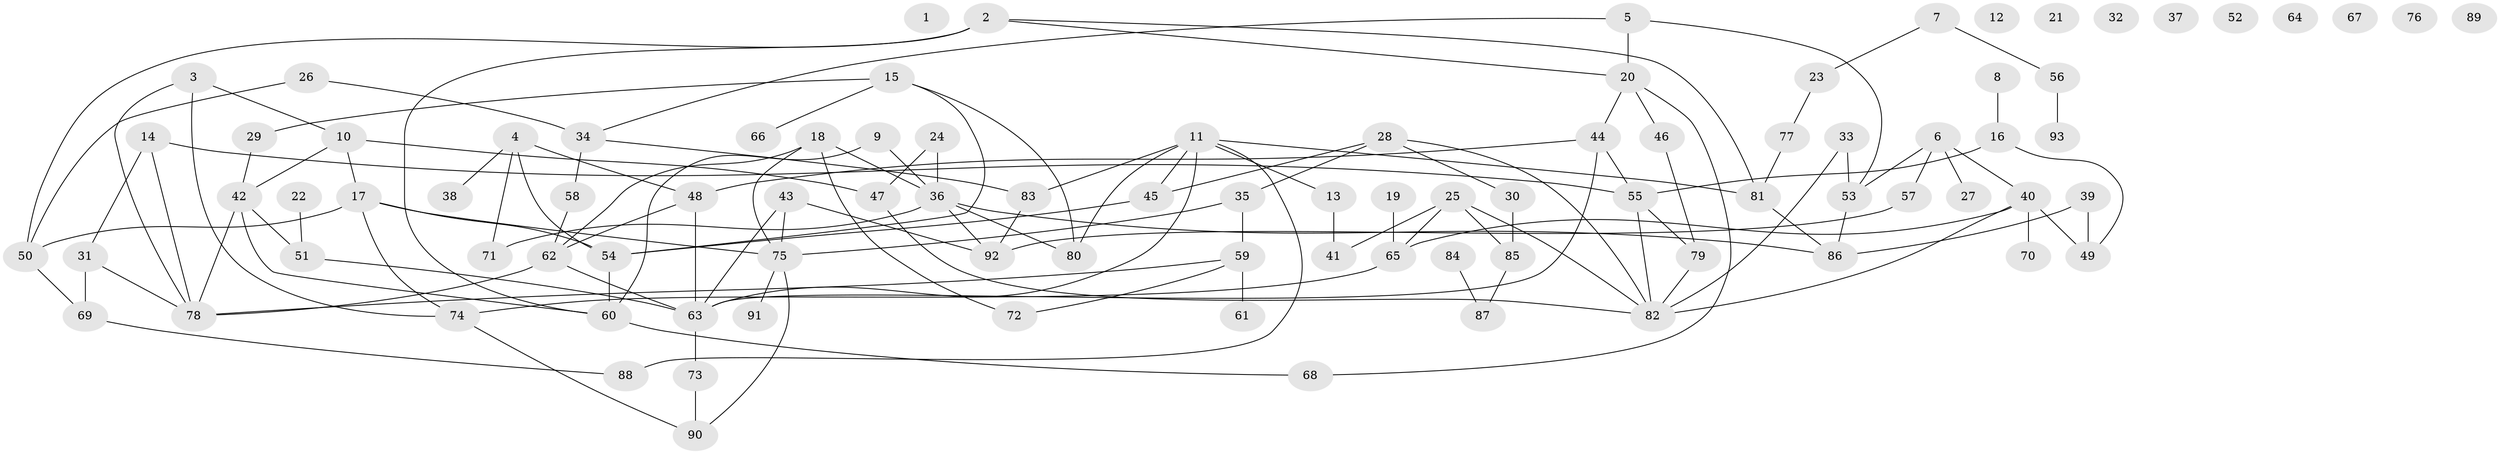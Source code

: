 // coarse degree distribution, {0: 0.15384615384615385, 13: 0.015384615384615385, 8: 0.015384615384615385, 7: 0.06153846153846154, 6: 0.046153846153846156, 2: 0.23076923076923078, 14: 0.015384615384615385, 4: 0.16923076923076924, 1: 0.13846153846153847, 3: 0.13846153846153847, 5: 0.015384615384615385}
// Generated by graph-tools (version 1.1) at 2025/16/03/04/25 18:16:32]
// undirected, 93 vertices, 131 edges
graph export_dot {
graph [start="1"]
  node [color=gray90,style=filled];
  1;
  2;
  3;
  4;
  5;
  6;
  7;
  8;
  9;
  10;
  11;
  12;
  13;
  14;
  15;
  16;
  17;
  18;
  19;
  20;
  21;
  22;
  23;
  24;
  25;
  26;
  27;
  28;
  29;
  30;
  31;
  32;
  33;
  34;
  35;
  36;
  37;
  38;
  39;
  40;
  41;
  42;
  43;
  44;
  45;
  46;
  47;
  48;
  49;
  50;
  51;
  52;
  53;
  54;
  55;
  56;
  57;
  58;
  59;
  60;
  61;
  62;
  63;
  64;
  65;
  66;
  67;
  68;
  69;
  70;
  71;
  72;
  73;
  74;
  75;
  76;
  77;
  78;
  79;
  80;
  81;
  82;
  83;
  84;
  85;
  86;
  87;
  88;
  89;
  90;
  91;
  92;
  93;
  2 -- 20;
  2 -- 50;
  2 -- 60;
  2 -- 81;
  3 -- 10;
  3 -- 74;
  3 -- 78;
  4 -- 38;
  4 -- 48;
  4 -- 54;
  4 -- 71;
  5 -- 20;
  5 -- 34;
  5 -- 53;
  6 -- 27;
  6 -- 40;
  6 -- 53;
  6 -- 57;
  7 -- 23;
  7 -- 56;
  8 -- 16;
  9 -- 36;
  9 -- 60;
  10 -- 17;
  10 -- 42;
  10 -- 47;
  11 -- 13;
  11 -- 45;
  11 -- 63;
  11 -- 80;
  11 -- 81;
  11 -- 83;
  11 -- 88;
  13 -- 41;
  14 -- 31;
  14 -- 55;
  14 -- 78;
  15 -- 29;
  15 -- 54;
  15 -- 66;
  15 -- 80;
  16 -- 49;
  16 -- 55;
  17 -- 50;
  17 -- 54;
  17 -- 74;
  17 -- 75;
  18 -- 36;
  18 -- 62;
  18 -- 72;
  18 -- 75;
  19 -- 65;
  20 -- 44;
  20 -- 46;
  20 -- 68;
  22 -- 51;
  23 -- 77;
  24 -- 36;
  24 -- 47;
  25 -- 41;
  25 -- 65;
  25 -- 82;
  25 -- 85;
  26 -- 34;
  26 -- 50;
  28 -- 30;
  28 -- 35;
  28 -- 45;
  28 -- 82;
  29 -- 42;
  30 -- 85;
  31 -- 69;
  31 -- 78;
  33 -- 53;
  33 -- 82;
  34 -- 58;
  34 -- 83;
  35 -- 59;
  35 -- 75;
  36 -- 71;
  36 -- 80;
  36 -- 86;
  36 -- 92;
  39 -- 49;
  39 -- 86;
  40 -- 49;
  40 -- 65;
  40 -- 70;
  40 -- 82;
  42 -- 51;
  42 -- 60;
  42 -- 78;
  43 -- 63;
  43 -- 75;
  43 -- 92;
  44 -- 48;
  44 -- 55;
  44 -- 63;
  45 -- 54;
  46 -- 79;
  47 -- 82;
  48 -- 62;
  48 -- 63;
  50 -- 69;
  51 -- 63;
  53 -- 86;
  54 -- 60;
  55 -- 79;
  55 -- 82;
  56 -- 93;
  57 -- 92;
  58 -- 62;
  59 -- 61;
  59 -- 72;
  59 -- 78;
  60 -- 68;
  62 -- 63;
  62 -- 78;
  63 -- 73;
  65 -- 74;
  69 -- 88;
  73 -- 90;
  74 -- 90;
  75 -- 90;
  75 -- 91;
  77 -- 81;
  79 -- 82;
  81 -- 86;
  83 -- 92;
  84 -- 87;
  85 -- 87;
}
